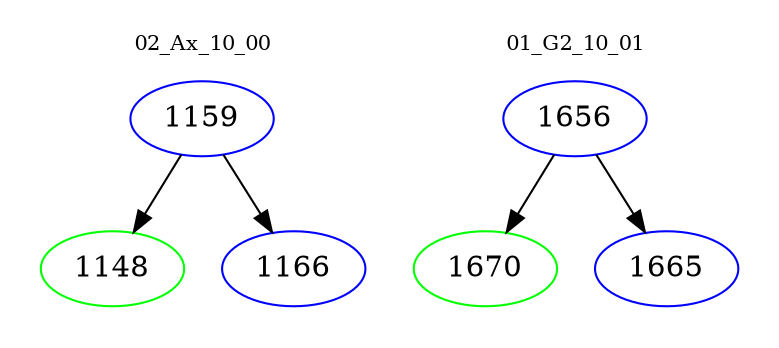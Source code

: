 digraph{
subgraph cluster_0 {
color = white
label = "02_Ax_10_00";
fontsize=10;
T0_1159 [label="1159", color="blue"]
T0_1159 -> T0_1148 [color="black"]
T0_1148 [label="1148", color="green"]
T0_1159 -> T0_1166 [color="black"]
T0_1166 [label="1166", color="blue"]
}
subgraph cluster_1 {
color = white
label = "01_G2_10_01";
fontsize=10;
T1_1656 [label="1656", color="blue"]
T1_1656 -> T1_1670 [color="black"]
T1_1670 [label="1670", color="green"]
T1_1656 -> T1_1665 [color="black"]
T1_1665 [label="1665", color="blue"]
}
}
